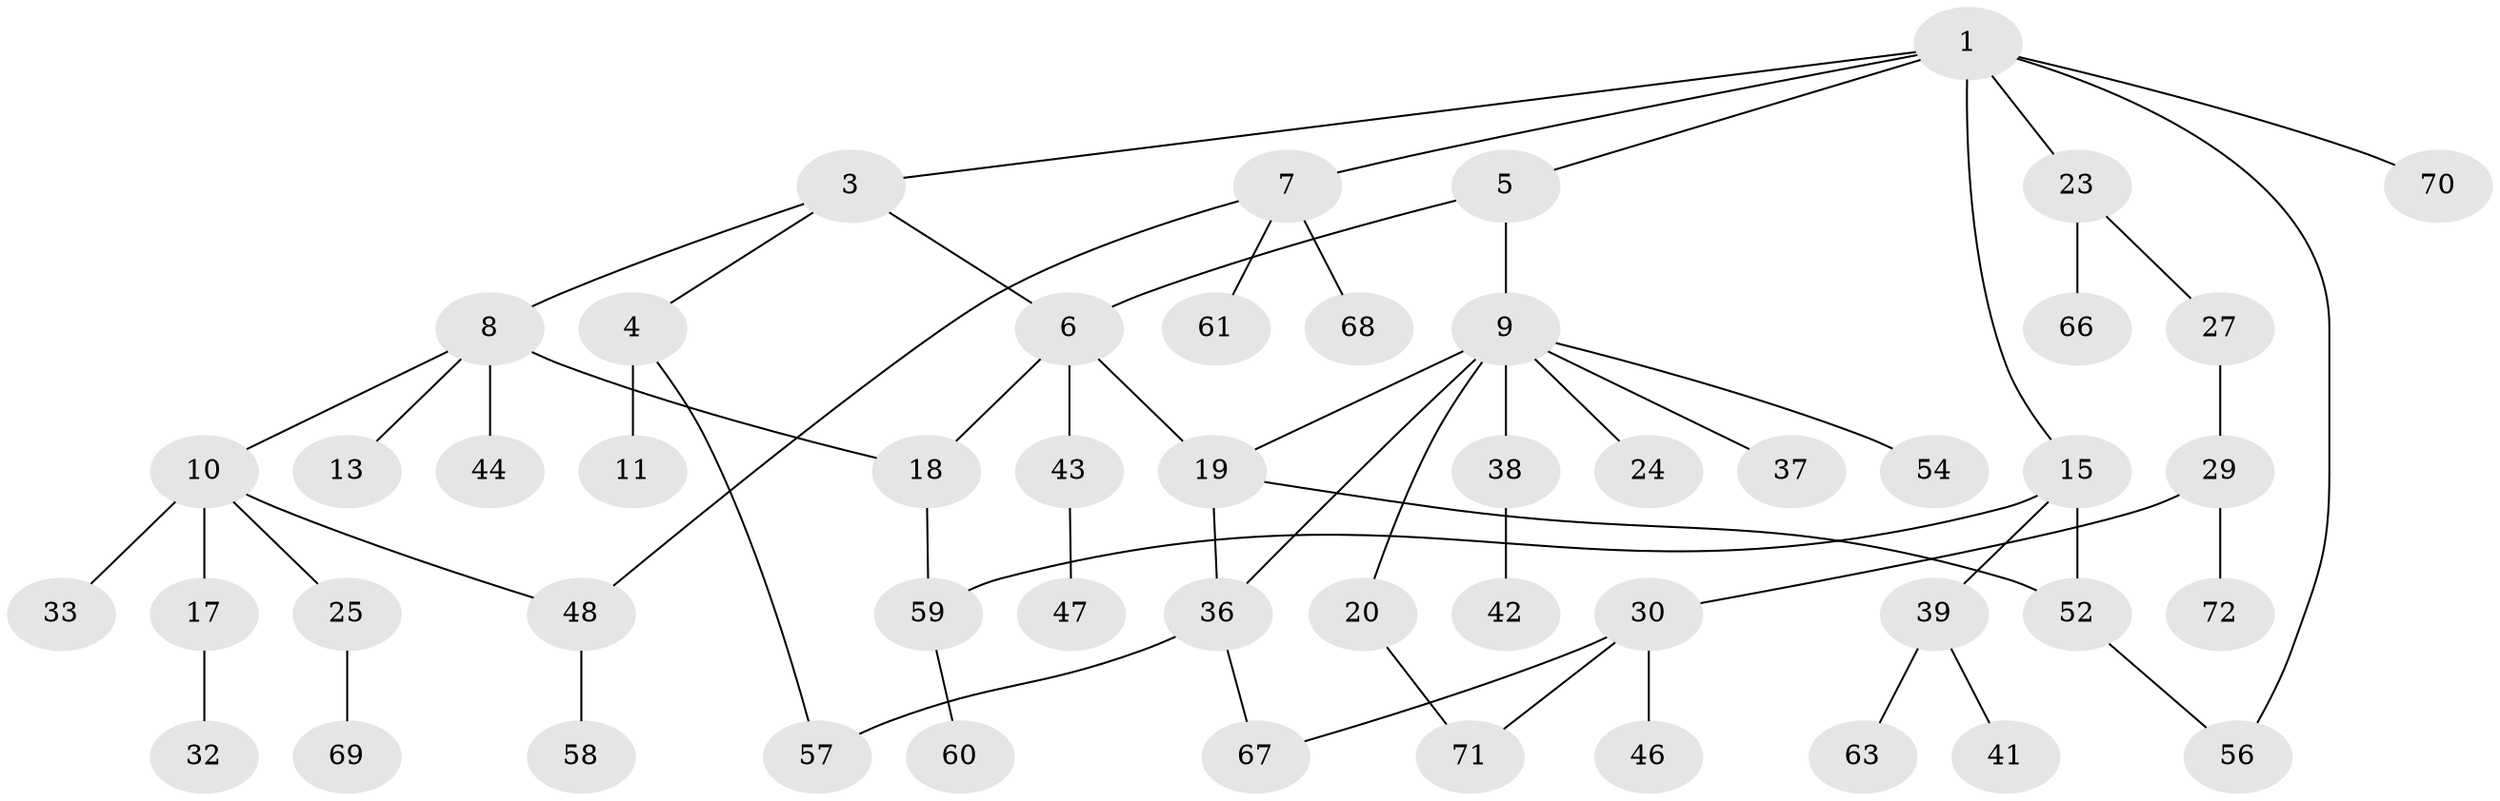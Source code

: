 // original degree distribution, {3: 0.2602739726027397, 6: 0.0273972602739726, 4: 0.0684931506849315, 5: 0.0410958904109589, 2: 0.273972602739726, 1: 0.3287671232876712}
// Generated by graph-tools (version 1.1) at 2025/17/03/04/25 18:17:05]
// undirected, 51 vertices, 61 edges
graph export_dot {
graph [start="1"]
  node [color=gray90,style=filled];
  1 [super="+2"];
  3;
  4;
  5 [super="+14"];
  6;
  7 [super="+31"];
  8 [super="+35+73"];
  9 [super="+16"];
  10 [super="+12"];
  11;
  13;
  15 [super="+21+64"];
  17;
  18 [super="+49"];
  19 [super="+22"];
  20;
  23;
  24;
  25;
  27;
  29;
  30 [super="+45"];
  32;
  33 [super="+51"];
  36 [super="+50+40"];
  37;
  38;
  39;
  41;
  42;
  43;
  44;
  46;
  47 [super="+53"];
  48 [super="+55"];
  52 [super="+62"];
  54;
  56 [super="+65"];
  57;
  58;
  59;
  60;
  61;
  63;
  66;
  67;
  68;
  69;
  70;
  71;
  72;
  1 -- 3;
  1 -- 23;
  1 -- 5;
  1 -- 70;
  1 -- 7;
  1 -- 15;
  1 -- 56;
  3 -- 4;
  3 -- 6;
  3 -- 8;
  4 -- 11;
  4 -- 57;
  5 -- 9 [weight=2];
  5 -- 6;
  6 -- 43;
  6 -- 18;
  6 -- 19;
  7 -- 48;
  7 -- 68;
  7 -- 61;
  8 -- 10;
  8 -- 13;
  8 -- 18;
  8 -- 44;
  9 -- 20;
  9 -- 24;
  9 -- 38;
  9 -- 19;
  9 -- 36;
  9 -- 37;
  9 -- 54;
  10 -- 17;
  10 -- 33;
  10 -- 48;
  10 -- 25;
  15 -- 39;
  15 -- 59;
  15 -- 52;
  17 -- 32;
  18 -- 59;
  19 -- 36;
  19 -- 52;
  20 -- 71;
  23 -- 27;
  23 -- 66;
  25 -- 69;
  27 -- 29;
  29 -- 30;
  29 -- 72;
  30 -- 46;
  30 -- 67;
  30 -- 71;
  36 -- 57;
  36 -- 67;
  38 -- 42;
  39 -- 41;
  39 -- 63;
  43 -- 47;
  48 -- 58;
  52 -- 56;
  59 -- 60;
}
